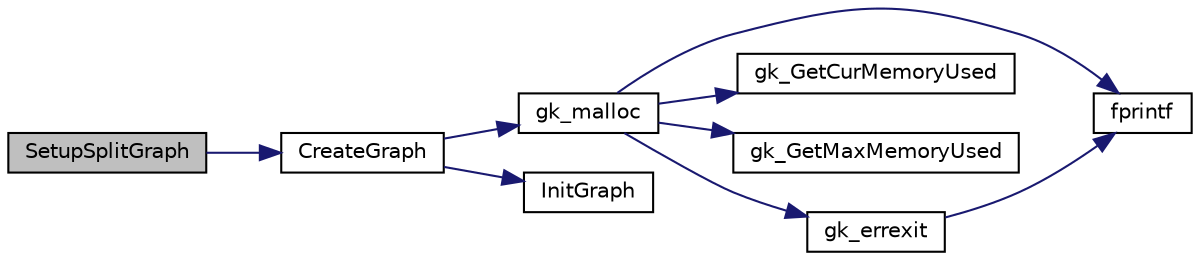 digraph "SetupSplitGraph"
{
  edge [fontname="Helvetica",fontsize="10",labelfontname="Helvetica",labelfontsize="10"];
  node [fontname="Helvetica",fontsize="10",shape=record];
  rankdir="LR";
  Node41 [label="SetupSplitGraph",height=0.2,width=0.4,color="black", fillcolor="grey75", style="filled", fontcolor="black"];
  Node41 -> Node42 [color="midnightblue",fontsize="10",style="solid",fontname="Helvetica"];
  Node42 [label="CreateGraph",height=0.2,width=0.4,color="black", fillcolor="white", style="filled",URL="$d2/d04/metis-5_81_80_2libmetis_2graph_8c.html#a01903fa912de9fc7f01dace993a3fc85"];
  Node42 -> Node43 [color="midnightblue",fontsize="10",style="solid",fontname="Helvetica"];
  Node43 [label="gk_malloc",height=0.2,width=0.4,color="black", fillcolor="white", style="filled",URL="$d3/d5a/gk__proto_8h.html#aba6f76f5c67b9b7e9c2e45988d3d3e9d"];
  Node43 -> Node44 [color="midnightblue",fontsize="10",style="solid",fontname="Helvetica"];
  Node44 [label="fprintf",height=0.2,width=0.4,color="black", fillcolor="white", style="filled",URL="$d2/d8c/examplehs038_8m.html#ae272956ea74f28b2f067d455fead331f"];
  Node43 -> Node45 [color="midnightblue",fontsize="10",style="solid",fontname="Helvetica"];
  Node45 [label="gk_GetCurMemoryUsed",height=0.2,width=0.4,color="black", fillcolor="white", style="filled",URL="$df/dd5/memory_8c.html#ad2327b94227019b6753b6b09400c0522"];
  Node43 -> Node46 [color="midnightblue",fontsize="10",style="solid",fontname="Helvetica"];
  Node46 [label="gk_GetMaxMemoryUsed",height=0.2,width=0.4,color="black", fillcolor="white", style="filled",URL="$df/dd5/memory_8c.html#a656fd5266ae12a96e53125486f8fea52"];
  Node43 -> Node47 [color="midnightblue",fontsize="10",style="solid",fontname="Helvetica"];
  Node47 [label="gk_errexit",height=0.2,width=0.4,color="black", fillcolor="white", style="filled",URL="$db/dcc/error_8c.html#a4c320c13bcdc9967613253ef4c73f59f"];
  Node47 -> Node44 [color="midnightblue",fontsize="10",style="solid",fontname="Helvetica"];
  Node42 -> Node48 [color="midnightblue",fontsize="10",style="solid",fontname="Helvetica"];
  Node48 [label="InitGraph",height=0.2,width=0.4,color="black", fillcolor="white", style="filled",URL="$d2/d04/metis-5_81_80_2libmetis_2graph_8c.html#af046766ada304a0cf49db44b544810a8"];
}
